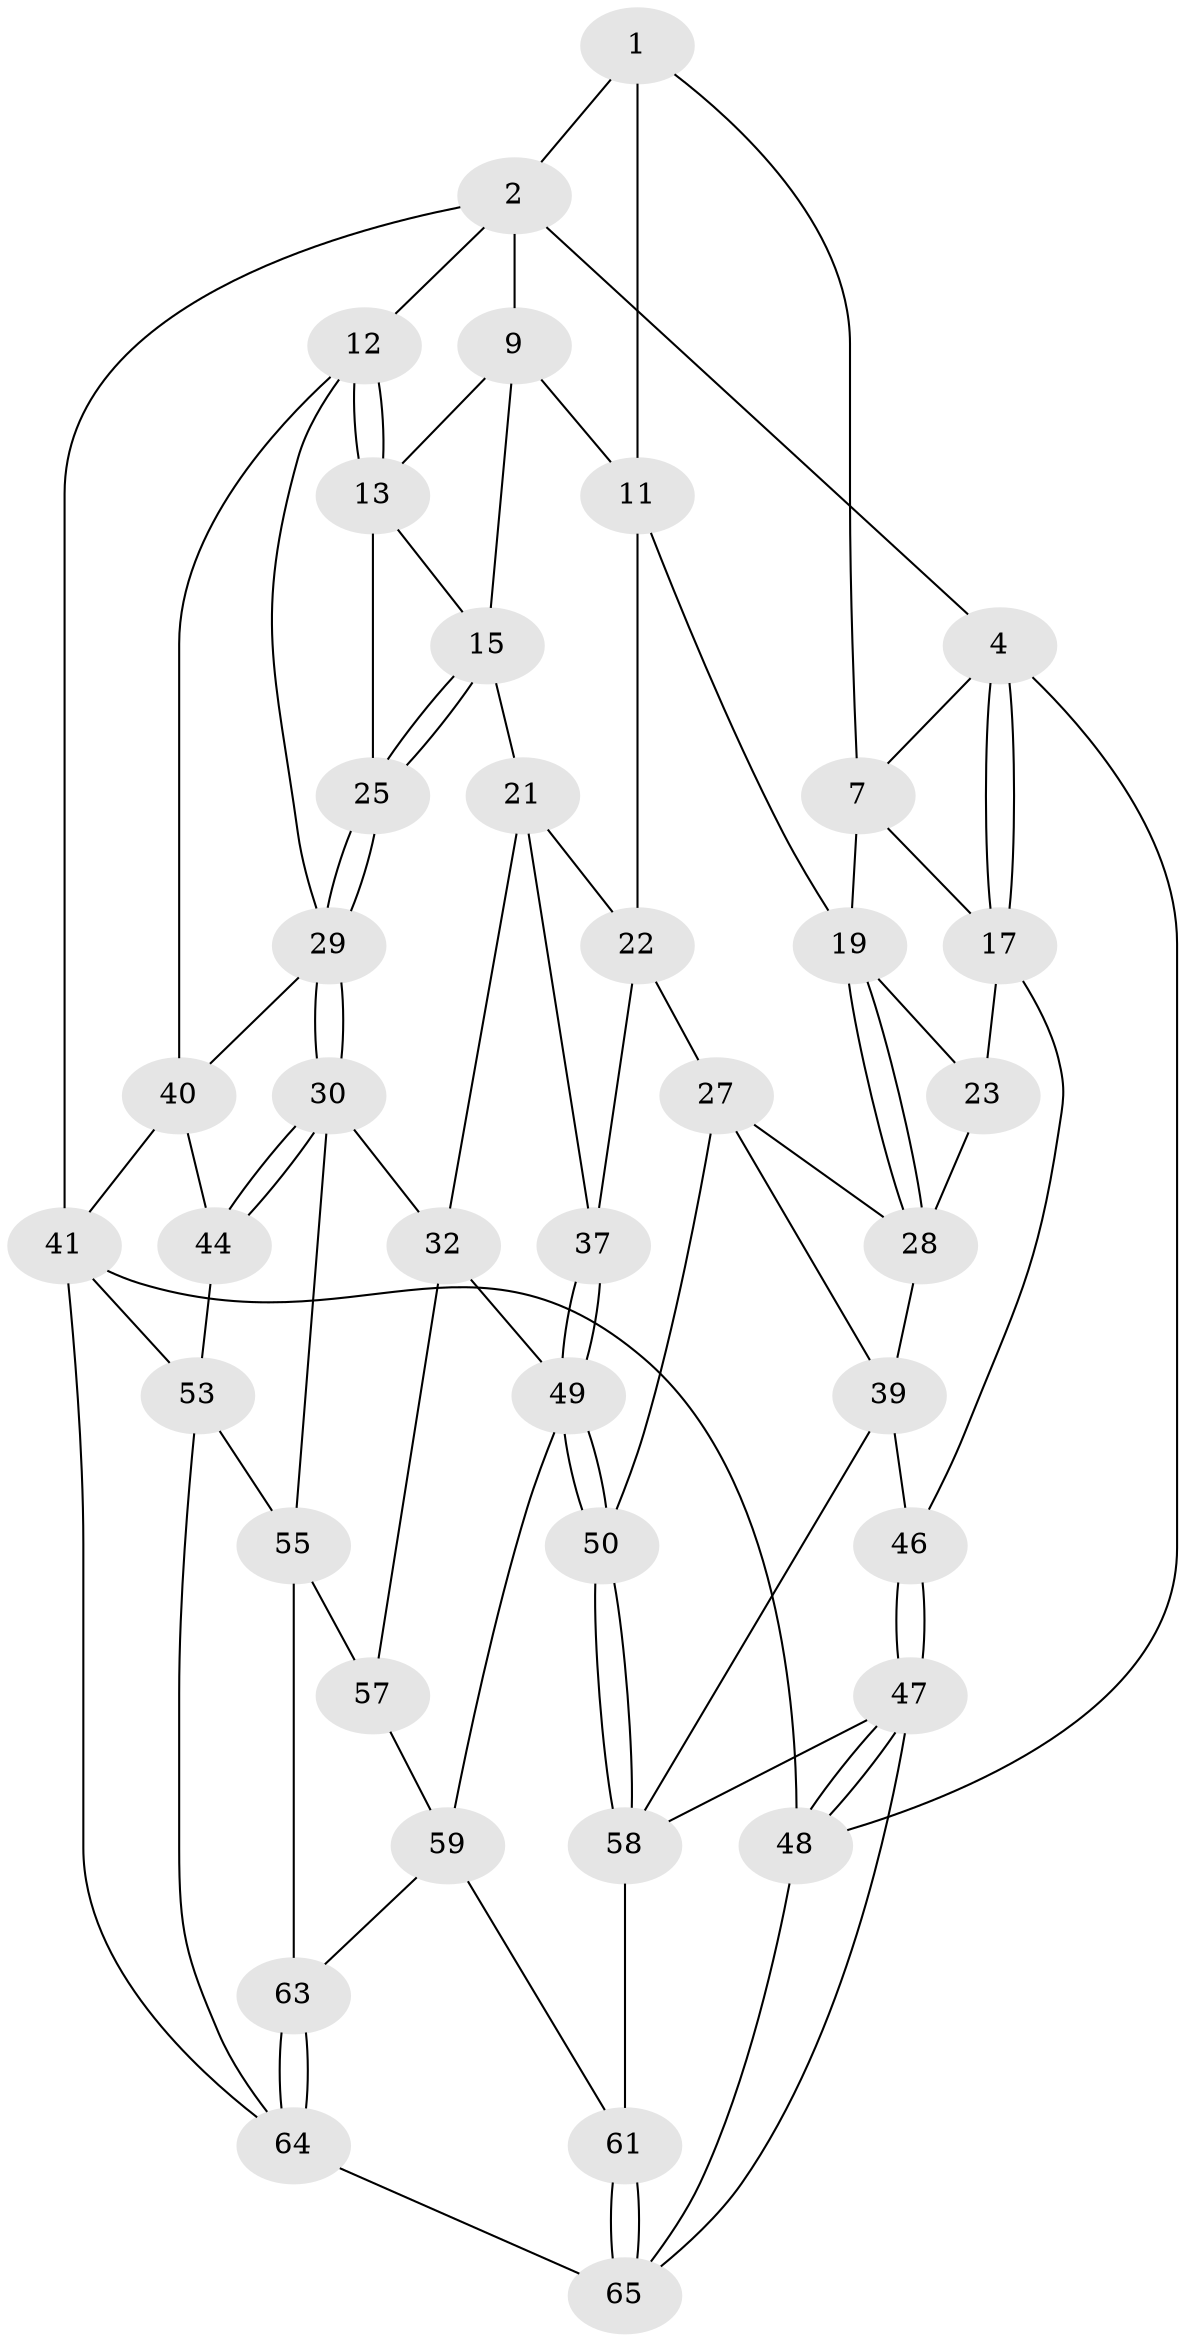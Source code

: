 // original degree distribution, {3: 0.029411764705882353, 4: 0.23529411764705882, 6: 0.20588235294117646, 5: 0.5294117647058824}
// Generated by graph-tools (version 1.1) at 2025/11/02/27/25 16:11:56]
// undirected, 39 vertices, 88 edges
graph export_dot {
graph [start="1"]
  node [color=gray90,style=filled];
  1 [pos="+0.3356635159257645+0",super="+6"];
  2 [pos="+0.5698663315462036+0",super="+3"];
  4 [pos="+0+0",super="+5"];
  7 [pos="+0.1375692299779791+0.19945421483210424",super="+8"];
  9 [pos="+0.5674669445131167+0.09494028544839787",super="+10"];
  11 [pos="+0.3228523333882586+0.18098791312095264",super="+18"];
  12 [pos="+1+0",super="+35"];
  13 [pos="+0.9008801512080111+0.20130733200517154",super="+14"];
  15 [pos="+0.5942598838375676+0.317706151916835",super="+16"];
  17 [pos="+0+0.16182389370689787",super="+24"];
  19 [pos="+0.18039923135982244+0.4063342940534269",super="+20"];
  21 [pos="+0.49701259824008204+0.3853771715799154",super="+33"];
  22 [pos="+0.36703566594395365+0.3298990706493711",super="+26"];
  23 [pos="+0.011597177726416386+0.39119734883507423"];
  25 [pos="+0.7930378596560311+0.3714076718992754"];
  27 [pos="+0.19913585398251282+0.4507932371300523",super="+38"];
  28 [pos="+0.1826291771869421+0.4197474828779882",super="+34"];
  29 [pos="+0.7830423920839541+0.4507018804578638",super="+36"];
  30 [pos="+0.754946443492518+0.510806072250639",super="+31"];
  32 [pos="+0.5649966232400078+0.5495929877445016",super="+51"];
  37 [pos="+0.29857895465826234+0.5702625598506497"];
  39 [pos="+0.05331432282638491+0.6202611774980108",super="+45"];
  40 [pos="+1+0.5513659876971918",super="+43"];
  41 [pos="+1+1",super="+42"];
  44 [pos="+0.9285596621223103+0.6749256560816862"];
  46 [pos="+0+0.7133466881149135"];
  47 [pos="+0+0.7453405258206538",super="+66"];
  48 [pos="+0+1"];
  49 [pos="+0.2729870439500946+0.6406276090073922",super="+52"];
  50 [pos="+0.20182539254045315+0.671412708284193"];
  53 [pos="+0.8313731558595411+0.7738371574255157",super="+54"];
  55 [pos="+0.7299224967925969+0.8142369033552646",super="+56"];
  57 [pos="+0.5070929472834166+0.7741451248611511"];
  58 [pos="+0.1772508440822123+0.7893070066466822",super="+62"];
  59 [pos="+0.35486076506933495+0.8020525200170122",super="+60"];
  61 [pos="+0.28895194167827754+0.8543655947204281"];
  63 [pos="+0.4860301134120368+1"];
  64 [pos="+0.4727262688184251+1",super="+68"];
  65 [pos="+0.30990640868966224+1",super="+67"];
  1 -- 2;
  1 -- 11;
  1 -- 7;
  2 -- 9;
  2 -- 41;
  2 -- 4;
  2 -- 12;
  4 -- 17;
  4 -- 17;
  4 -- 48;
  4 -- 7;
  7 -- 19;
  7 -- 17;
  9 -- 11;
  9 -- 15;
  9 -- 13;
  11 -- 19;
  11 -- 22;
  12 -- 13;
  12 -- 13;
  12 -- 40;
  12 -- 29;
  13 -- 25;
  13 -- 15;
  15 -- 25;
  15 -- 25;
  15 -- 21;
  17 -- 46;
  17 -- 23;
  19 -- 28;
  19 -- 28;
  19 -- 23;
  21 -- 22;
  21 -- 32;
  21 -- 37;
  22 -- 27;
  22 -- 37;
  23 -- 28;
  25 -- 29;
  25 -- 29;
  27 -- 28;
  27 -- 50;
  27 -- 39;
  28 -- 39;
  29 -- 30;
  29 -- 30;
  29 -- 40;
  30 -- 44;
  30 -- 44;
  30 -- 32;
  30 -- 55;
  32 -- 49;
  32 -- 57;
  37 -- 49;
  37 -- 49;
  39 -- 58;
  39 -- 46;
  40 -- 41;
  40 -- 44;
  41 -- 48;
  41 -- 53;
  41 -- 64;
  44 -- 53;
  46 -- 47;
  46 -- 47;
  47 -- 48;
  47 -- 48;
  47 -- 65;
  47 -- 58;
  48 -- 65;
  49 -- 50;
  49 -- 50;
  49 -- 59;
  50 -- 58;
  50 -- 58;
  53 -- 64;
  53 -- 55;
  55 -- 57;
  55 -- 63;
  57 -- 59;
  58 -- 61;
  59 -- 61;
  59 -- 63;
  61 -- 65;
  61 -- 65;
  63 -- 64;
  63 -- 64;
  64 -- 65;
}
